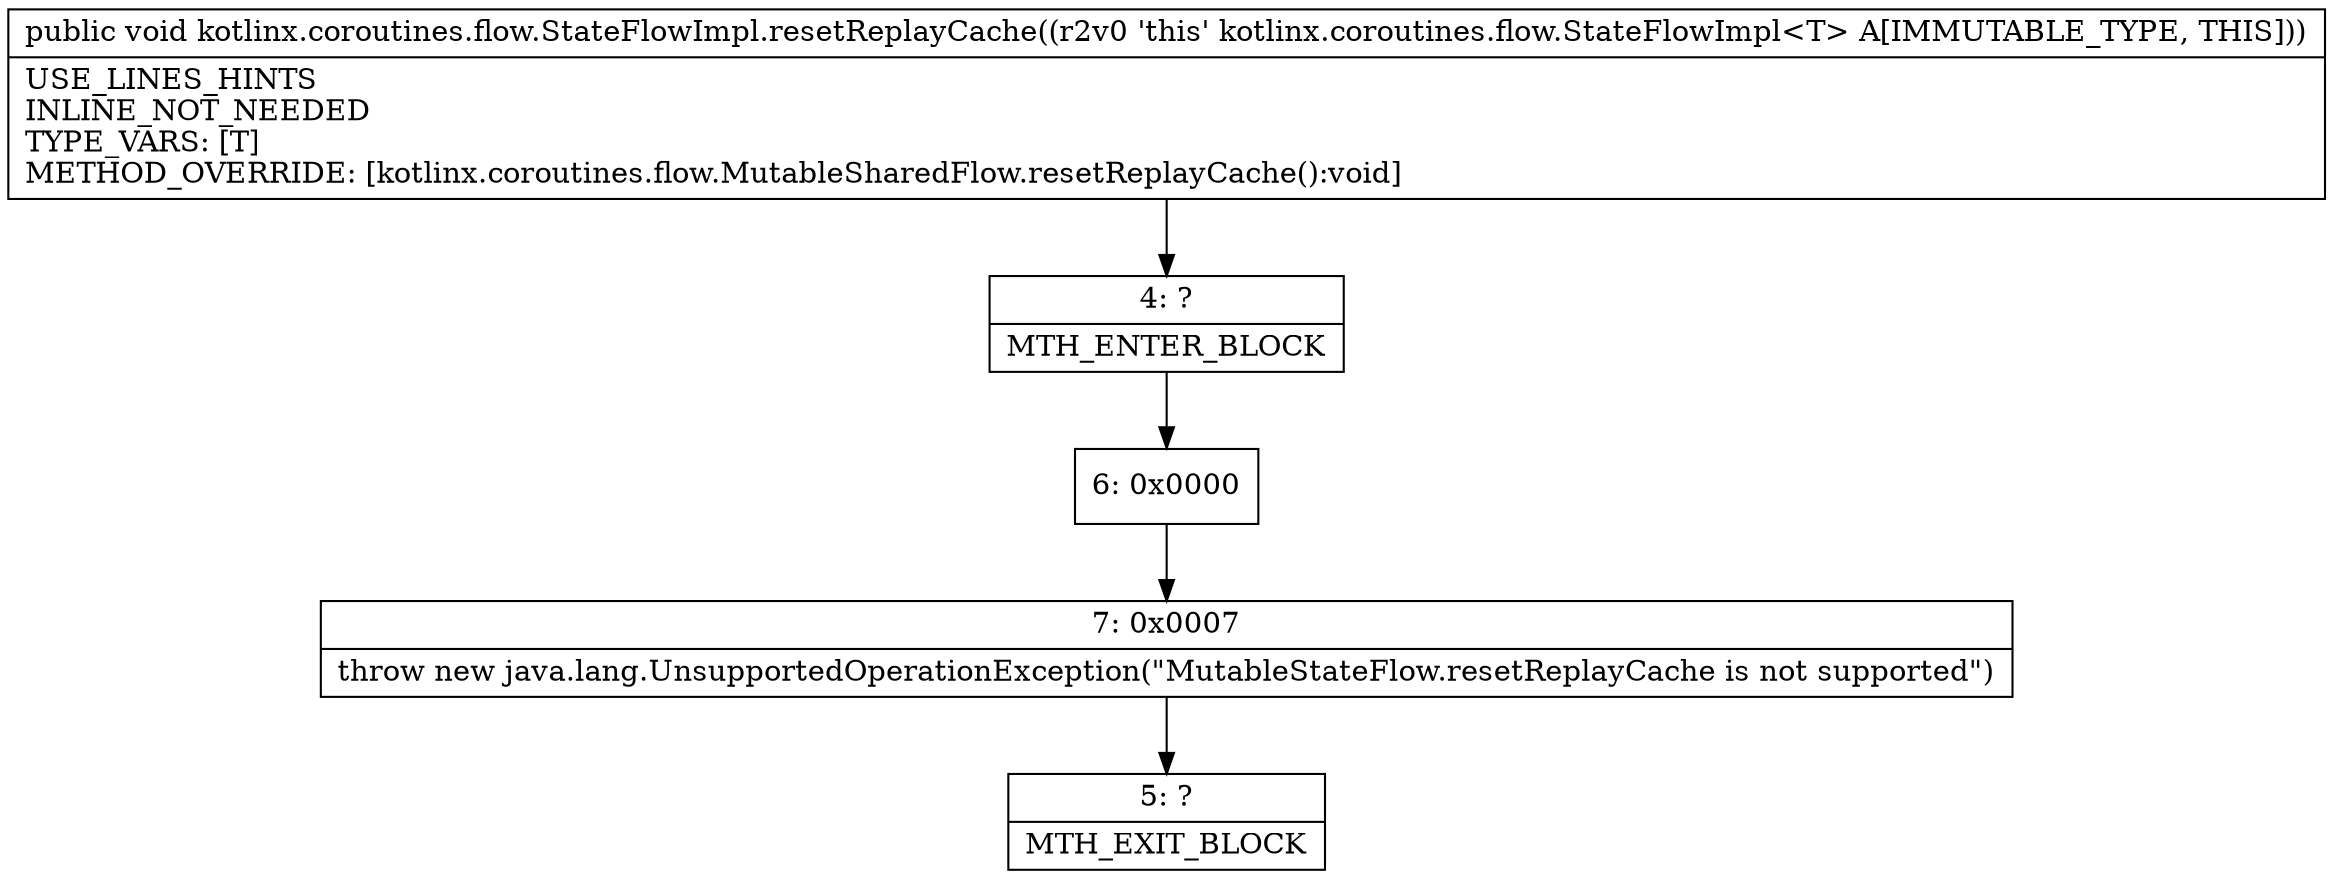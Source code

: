 digraph "CFG forkotlinx.coroutines.flow.StateFlowImpl.resetReplayCache()V" {
Node_4 [shape=record,label="{4\:\ ?|MTH_ENTER_BLOCK\l}"];
Node_6 [shape=record,label="{6\:\ 0x0000}"];
Node_7 [shape=record,label="{7\:\ 0x0007|throw new java.lang.UnsupportedOperationException(\"MutableStateFlow.resetReplayCache is not supported\")\l}"];
Node_5 [shape=record,label="{5\:\ ?|MTH_EXIT_BLOCK\l}"];
MethodNode[shape=record,label="{public void kotlinx.coroutines.flow.StateFlowImpl.resetReplayCache((r2v0 'this' kotlinx.coroutines.flow.StateFlowImpl\<T\> A[IMMUTABLE_TYPE, THIS]))  | USE_LINES_HINTS\lINLINE_NOT_NEEDED\lTYPE_VARS: [T]\lMETHOD_OVERRIDE: [kotlinx.coroutines.flow.MutableSharedFlow.resetReplayCache():void]\l}"];
MethodNode -> Node_4;Node_4 -> Node_6;
Node_6 -> Node_7;
Node_7 -> Node_5;
}

